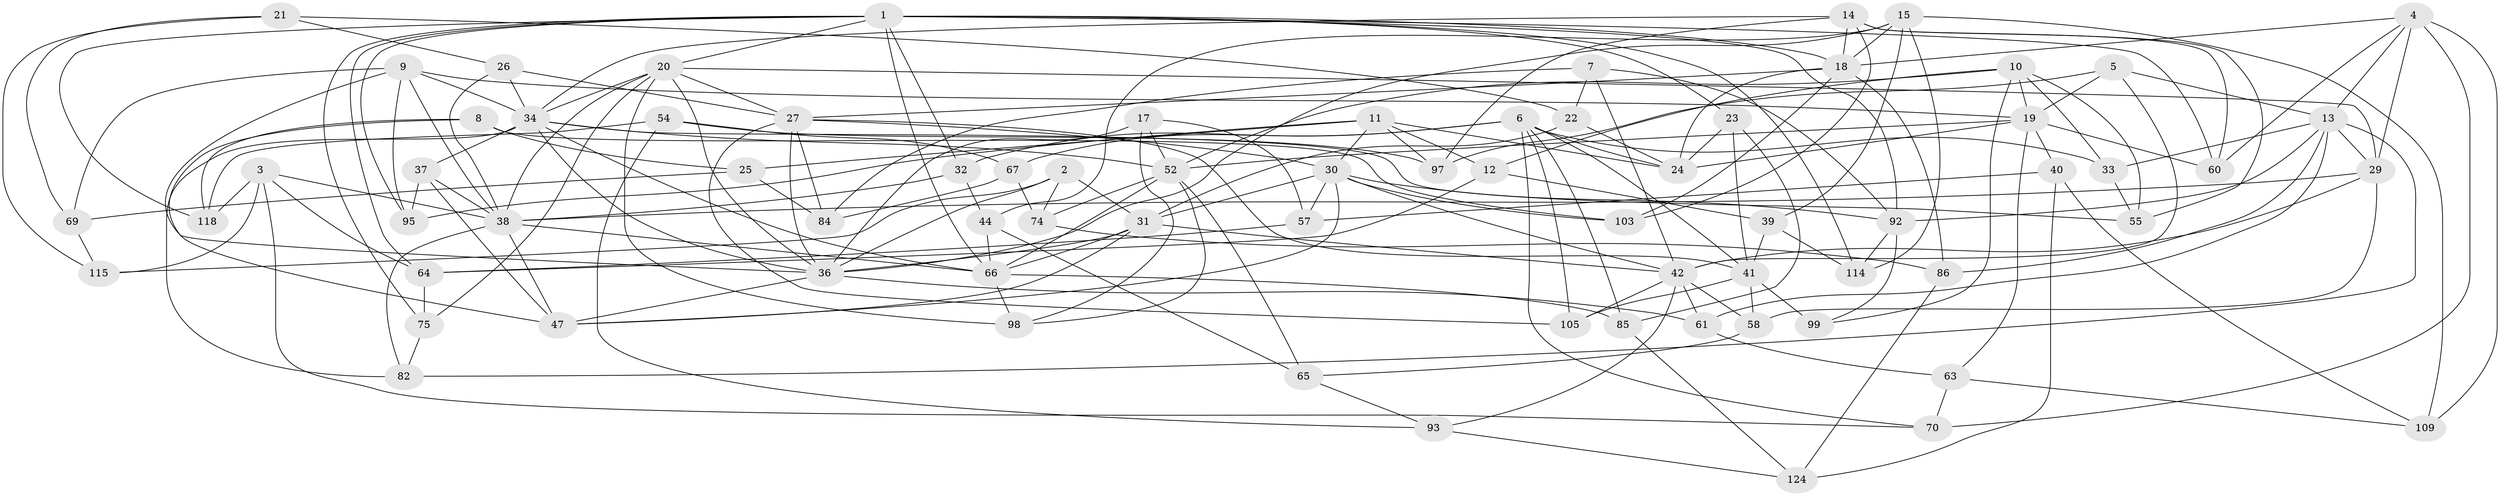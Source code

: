 // original degree distribution, {4: 1.0}
// Generated by graph-tools (version 1.1) at 2025/20/03/04/25 18:20:36]
// undirected, 74 vertices, 195 edges
graph export_dot {
graph [start="1"]
  node [color=gray90,style=filled];
  1 [super="+106+71"];
  2;
  3 [super="+101"];
  4 [super="+68"];
  5;
  6 [super="+96"];
  7;
  8;
  9 [super="+43"];
  10 [super="+117"];
  11 [super="+16"];
  12;
  13 [super="+48"];
  14 [super="+28"];
  15 [super="+121"];
  17;
  18 [super="+62"];
  19 [super="+35+120"];
  20 [super="+88"];
  21;
  22;
  23;
  24 [super="+46"];
  25;
  26;
  27 [super="+45+123"];
  29 [super="+50"];
  30 [super="+51"];
  31 [super="+59+49"];
  32;
  33;
  34 [super="+73+113"];
  36 [super="+53+56"];
  37;
  38 [super="+122+80"];
  39;
  40;
  41 [super="+83"];
  42 [super="+78+72"];
  44;
  47 [super="+116"];
  52 [super="+100+77"];
  54;
  55;
  57;
  58;
  60;
  61;
  63;
  64 [super="+76"];
  65;
  66 [super="+79"];
  67;
  69;
  70;
  74;
  75;
  82;
  84;
  85;
  86;
  92 [super="+108"];
  93;
  95;
  97;
  98;
  99;
  103;
  105;
  109;
  114;
  115;
  118;
  124;
  1 -- 23;
  1 -- 32;
  1 -- 75;
  1 -- 92;
  1 -- 18;
  1 -- 114;
  1 -- 118;
  1 -- 60;
  1 -- 95;
  1 -- 64;
  1 -- 20;
  1 -- 66;
  2 -- 74;
  2 -- 36;
  2 -- 115;
  2 -- 31;
  3 -- 64 [weight=2];
  3 -- 70;
  3 -- 38;
  3 -- 115;
  3 -- 118;
  4 -- 60;
  4 -- 18;
  4 -- 109;
  4 -- 29;
  4 -- 70;
  4 -- 13;
  5 -- 13;
  5 -- 97;
  5 -- 42;
  5 -- 19;
  6 -- 85;
  6 -- 105;
  6 -- 32;
  6 -- 33;
  6 -- 67;
  6 -- 70;
  6 -- 24;
  6 -- 41;
  7 -- 84;
  7 -- 92;
  7 -- 22;
  7 -- 42;
  8 -- 47;
  8 -- 118;
  8 -- 103;
  8 -- 25;
  9 -- 69;
  9 -- 36;
  9 -- 34;
  9 -- 19;
  9 -- 95;
  9 -- 38;
  10 -- 33;
  10 -- 19;
  10 -- 52;
  10 -- 99;
  10 -- 12;
  10 -- 55;
  11 -- 12;
  11 -- 97;
  11 -- 24;
  11 -- 25;
  11 -- 30;
  11 -- 95;
  12 -- 39;
  12 -- 64;
  13 -- 61;
  13 -- 33;
  13 -- 82;
  13 -- 86;
  13 -- 92;
  13 -- 29;
  14 -- 55;
  14 -- 103;
  14 -- 97;
  14 -- 18;
  14 -- 60;
  14 -- 34;
  15 -- 39;
  15 -- 109;
  15 -- 114;
  15 -- 44;
  15 -- 36;
  15 -- 18;
  17 -- 57;
  17 -- 98;
  17 -- 52;
  17 -- 36;
  18 -- 86;
  18 -- 103;
  18 -- 24;
  18 -- 27;
  19 -- 52;
  19 -- 24;
  19 -- 60;
  19 -- 40;
  19 -- 63;
  20 -- 75;
  20 -- 36;
  20 -- 27;
  20 -- 34;
  20 -- 98;
  20 -- 38;
  20 -- 29;
  21 -- 26;
  21 -- 69;
  21 -- 115;
  21 -- 22;
  22 -- 24;
  22 -- 31;
  23 -- 85;
  23 -- 41;
  23 -- 24;
  25 -- 84;
  25 -- 69;
  26 -- 38;
  26 -- 34;
  26 -- 27;
  27 -- 105;
  27 -- 41;
  27 -- 36;
  27 -- 84;
  27 -- 30;
  29 -- 58;
  29 -- 42;
  29 -- 38;
  30 -- 92;
  30 -- 103;
  30 -- 57;
  30 -- 42;
  30 -- 31;
  30 -- 47;
  31 -- 42 [weight=2];
  31 -- 47;
  31 -- 36;
  31 -- 66;
  32 -- 44;
  32 -- 38;
  33 -- 55;
  34 -- 82;
  34 -- 66;
  34 -- 36;
  34 -- 52;
  34 -- 37;
  34 -- 55;
  36 -- 47;
  36 -- 61;
  37 -- 95;
  37 -- 38;
  37 -- 47;
  38 -- 47;
  38 -- 82;
  38 -- 66;
  39 -- 114;
  39 -- 41;
  40 -- 109;
  40 -- 124;
  40 -- 57;
  41 -- 99 [weight=2];
  41 -- 105;
  41 -- 58;
  42 -- 61;
  42 -- 105;
  42 -- 58;
  42 -- 93;
  44 -- 65;
  44 -- 66;
  52 -- 98;
  52 -- 65;
  52 -- 74;
  52 -- 66;
  54 -- 67;
  54 -- 97;
  54 -- 93;
  54 -- 118;
  57 -- 64;
  58 -- 65;
  61 -- 63;
  63 -- 70;
  63 -- 109;
  64 -- 75;
  65 -- 93;
  66 -- 98;
  66 -- 85;
  67 -- 74;
  67 -- 84;
  69 -- 115;
  74 -- 86;
  75 -- 82;
  85 -- 124;
  86 -- 124;
  92 -- 99;
  92 -- 114;
  93 -- 124;
}
